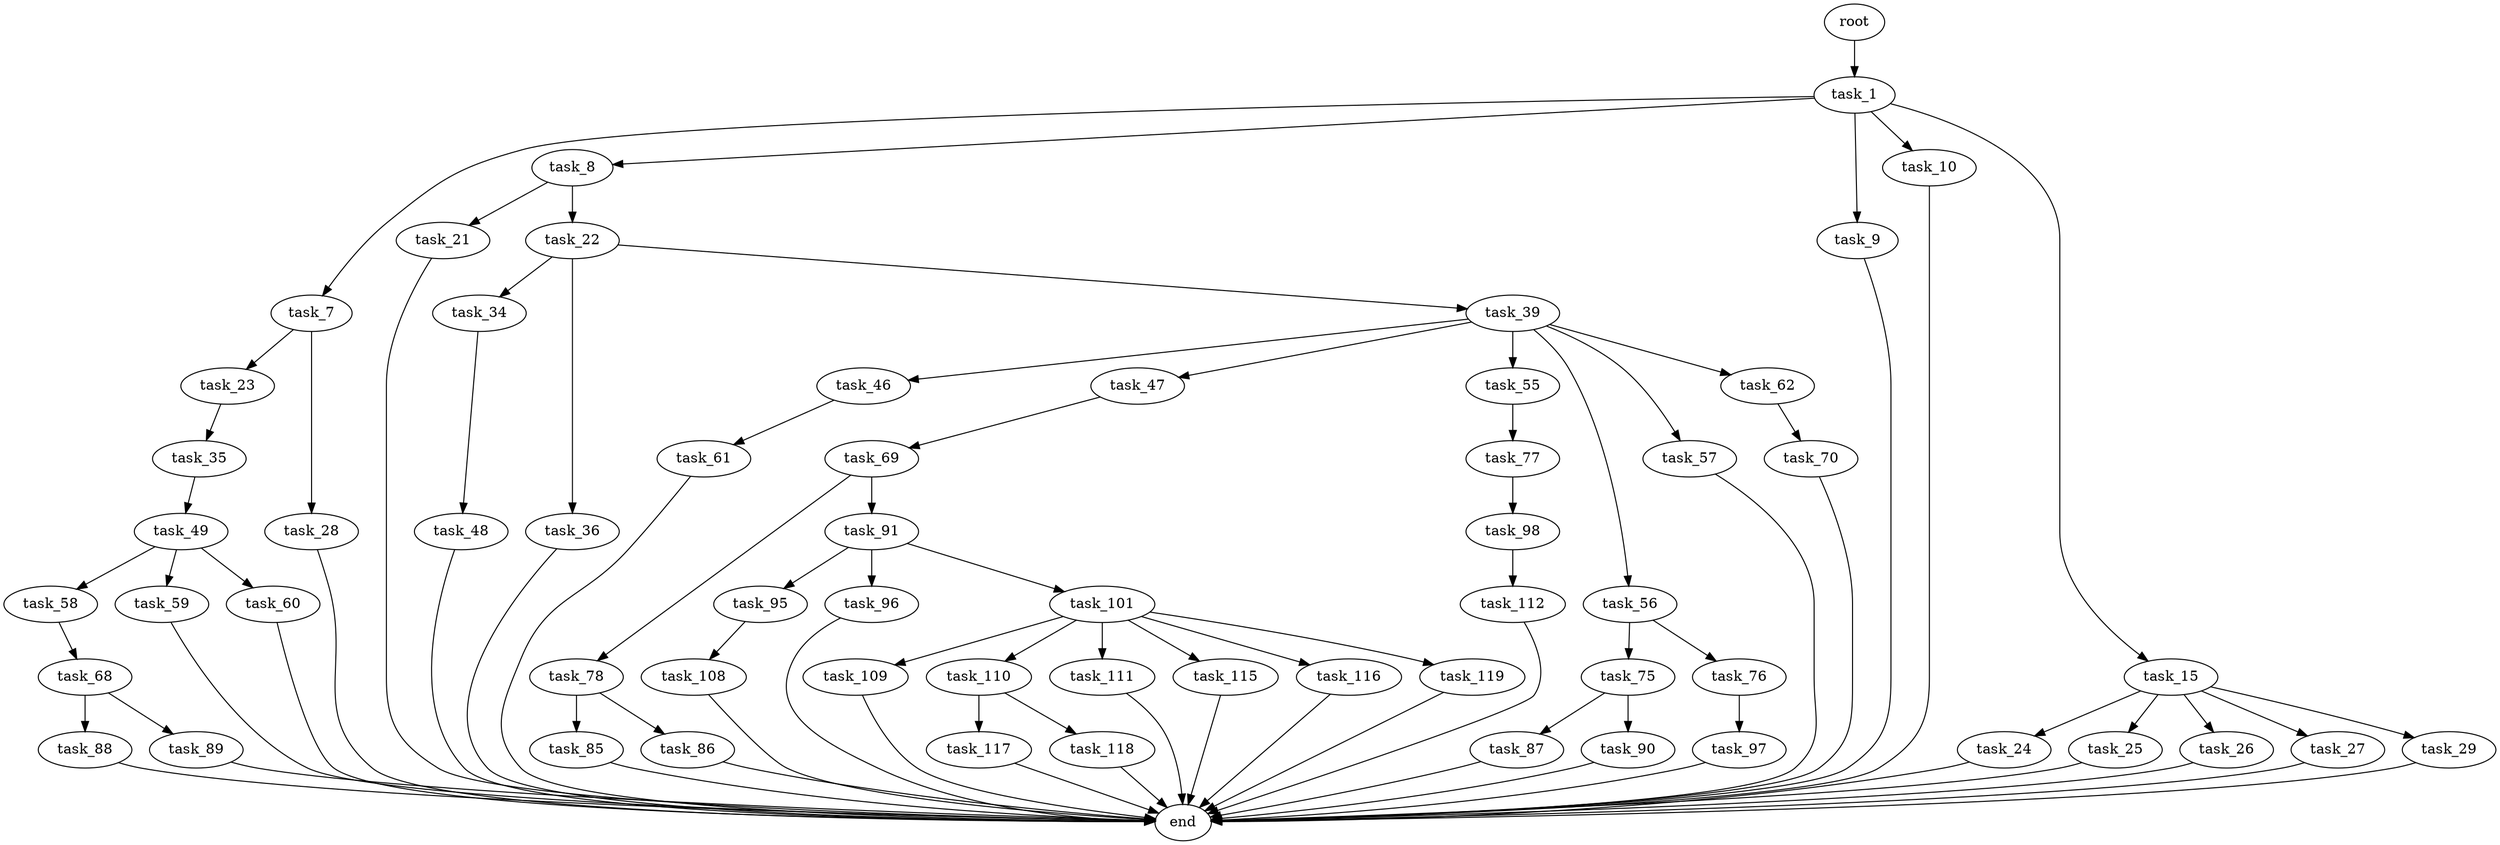 digraph G {
  root [size="0.000000"];
  task_1 [size="229846408002.000000"];
  task_7 [size="68719476736.000000"];
  task_8 [size="8023056583.000000"];
  task_9 [size="423846083979.000000"];
  task_10 [size="45601927923.000000"];
  task_15 [size="56947222129.000000"];
  task_21 [size="368293445632.000000"];
  task_22 [size="733892153843.000000"];
  task_23 [size="36222915282.000000"];
  task_24 [size="19719451553.000000"];
  task_25 [size="21969809016.000000"];
  task_26 [size="28122913106.000000"];
  task_27 [size="2879313040.000000"];
  task_28 [size="19475181984.000000"];
  task_29 [size="28991029248.000000"];
  task_34 [size="3984078274.000000"];
  task_35 [size="28991029248.000000"];
  task_36 [size="68719476736.000000"];
  task_39 [size="28991029248.000000"];
  task_46 [size="2358357332.000000"];
  task_47 [size="77777651389.000000"];
  task_48 [size="15983579162.000000"];
  task_49 [size="4798365590.000000"];
  task_55 [size="63461104083.000000"];
  task_56 [size="8605434153.000000"];
  task_57 [size="52133853623.000000"];
  task_58 [size="3815867056.000000"];
  task_59 [size="782757789696.000000"];
  task_60 [size="549755813888.000000"];
  task_61 [size="21256992647.000000"];
  task_62 [size="231928233984.000000"];
  task_68 [size="8103903388.000000"];
  task_69 [size="28991029248.000000"];
  task_70 [size="332653642992.000000"];
  task_75 [size="28991029248.000000"];
  task_76 [size="549755813888.000000"];
  task_77 [size="134217728000.000000"];
  task_78 [size="28991029248.000000"];
  task_85 [size="237108468331.000000"];
  task_86 [size="7262789897.000000"];
  task_87 [size="181329199828.000000"];
  task_88 [size="27541680930.000000"];
  task_89 [size="7949323127.000000"];
  task_90 [size="134217728000.000000"];
  task_91 [size="29469395574.000000"];
  task_95 [size="2989781827.000000"];
  task_96 [size="284807687458.000000"];
  task_97 [size="120561769227.000000"];
  task_98 [size="1872398839.000000"];
  task_101 [size="494691893051.000000"];
  task_108 [size="28991029248.000000"];
  task_109 [size="2654886530.000000"];
  task_110 [size="28991029248.000000"];
  task_111 [size="8589934592.000000"];
  task_112 [size="2066213414.000000"];
  task_115 [size="51415415012.000000"];
  task_116 [size="368293445632.000000"];
  task_117 [size="1808645972.000000"];
  task_118 [size="443073806822.000000"];
  task_119 [size="8475164803.000000"];
  end [size="0.000000"];

  root -> task_1 [size="1.000000"];
  task_1 -> task_7 [size="679477248.000000"];
  task_1 -> task_8 [size="679477248.000000"];
  task_1 -> task_9 [size="679477248.000000"];
  task_1 -> task_10 [size="679477248.000000"];
  task_1 -> task_15 [size="679477248.000000"];
  task_7 -> task_23 [size="134217728.000000"];
  task_7 -> task_28 [size="134217728.000000"];
  task_8 -> task_21 [size="134217728.000000"];
  task_8 -> task_22 [size="134217728.000000"];
  task_9 -> end [size="1.000000"];
  task_10 -> end [size="1.000000"];
  task_15 -> task_24 [size="209715200.000000"];
  task_15 -> task_25 [size="209715200.000000"];
  task_15 -> task_26 [size="209715200.000000"];
  task_15 -> task_27 [size="209715200.000000"];
  task_15 -> task_29 [size="209715200.000000"];
  task_21 -> end [size="1.000000"];
  task_22 -> task_34 [size="536870912.000000"];
  task_22 -> task_36 [size="536870912.000000"];
  task_22 -> task_39 [size="536870912.000000"];
  task_23 -> task_35 [size="838860800.000000"];
  task_24 -> end [size="1.000000"];
  task_25 -> end [size="1.000000"];
  task_26 -> end [size="1.000000"];
  task_27 -> end [size="1.000000"];
  task_28 -> end [size="1.000000"];
  task_29 -> end [size="1.000000"];
  task_34 -> task_48 [size="75497472.000000"];
  task_35 -> task_49 [size="75497472.000000"];
  task_36 -> end [size="1.000000"];
  task_39 -> task_46 [size="75497472.000000"];
  task_39 -> task_47 [size="75497472.000000"];
  task_39 -> task_55 [size="75497472.000000"];
  task_39 -> task_56 [size="75497472.000000"];
  task_39 -> task_57 [size="75497472.000000"];
  task_39 -> task_62 [size="75497472.000000"];
  task_46 -> task_61 [size="75497472.000000"];
  task_47 -> task_69 [size="209715200.000000"];
  task_48 -> end [size="1.000000"];
  task_49 -> task_58 [size="209715200.000000"];
  task_49 -> task_59 [size="209715200.000000"];
  task_49 -> task_60 [size="209715200.000000"];
  task_55 -> task_77 [size="134217728.000000"];
  task_56 -> task_75 [size="209715200.000000"];
  task_56 -> task_76 [size="209715200.000000"];
  task_57 -> end [size="1.000000"];
  task_58 -> task_68 [size="134217728.000000"];
  task_59 -> end [size="1.000000"];
  task_60 -> end [size="1.000000"];
  task_61 -> end [size="1.000000"];
  task_62 -> task_70 [size="301989888.000000"];
  task_68 -> task_88 [size="33554432.000000"];
  task_68 -> task_89 [size="33554432.000000"];
  task_69 -> task_78 [size="75497472.000000"];
  task_69 -> task_91 [size="75497472.000000"];
  task_70 -> end [size="1.000000"];
  task_75 -> task_87 [size="75497472.000000"];
  task_75 -> task_90 [size="75497472.000000"];
  task_76 -> task_97 [size="536870912.000000"];
  task_77 -> task_98 [size="209715200.000000"];
  task_78 -> task_85 [size="75497472.000000"];
  task_78 -> task_86 [size="75497472.000000"];
  task_85 -> end [size="1.000000"];
  task_86 -> end [size="1.000000"];
  task_87 -> end [size="1.000000"];
  task_88 -> end [size="1.000000"];
  task_89 -> end [size="1.000000"];
  task_90 -> end [size="1.000000"];
  task_91 -> task_95 [size="679477248.000000"];
  task_91 -> task_96 [size="679477248.000000"];
  task_91 -> task_101 [size="679477248.000000"];
  task_95 -> task_108 [size="75497472.000000"];
  task_96 -> end [size="1.000000"];
  task_97 -> end [size="1.000000"];
  task_98 -> task_112 [size="75497472.000000"];
  task_101 -> task_109 [size="536870912.000000"];
  task_101 -> task_110 [size="536870912.000000"];
  task_101 -> task_111 [size="536870912.000000"];
  task_101 -> task_115 [size="536870912.000000"];
  task_101 -> task_116 [size="536870912.000000"];
  task_101 -> task_119 [size="536870912.000000"];
  task_108 -> end [size="1.000000"];
  task_109 -> end [size="1.000000"];
  task_110 -> task_117 [size="75497472.000000"];
  task_110 -> task_118 [size="75497472.000000"];
  task_111 -> end [size="1.000000"];
  task_112 -> end [size="1.000000"];
  task_115 -> end [size="1.000000"];
  task_116 -> end [size="1.000000"];
  task_117 -> end [size="1.000000"];
  task_118 -> end [size="1.000000"];
  task_119 -> end [size="1.000000"];
}

